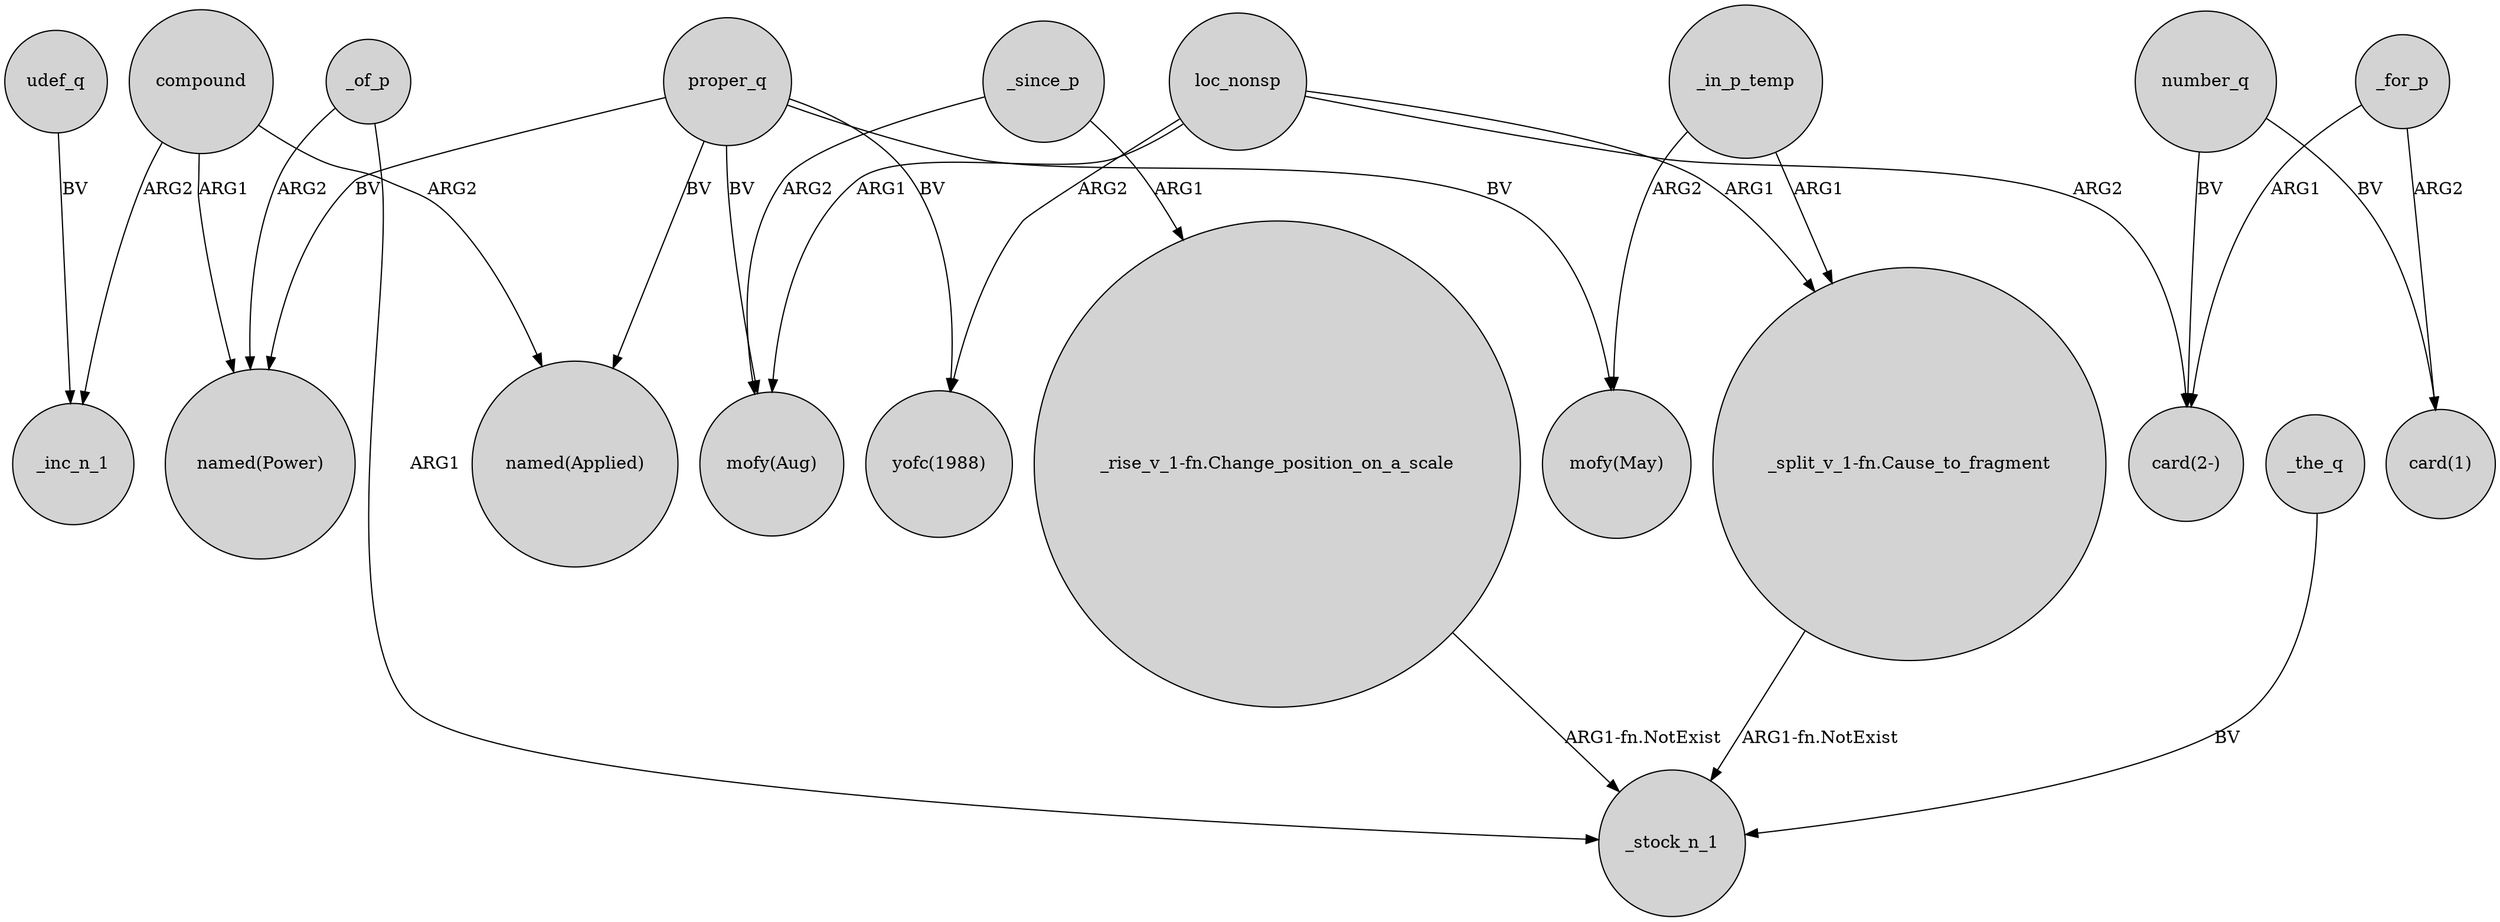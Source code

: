 digraph {
	node [shape=circle style=filled]
	compound -> "named(Power)" [label=ARG1]
	_since_p -> "mofy(Aug)" [label=ARG2]
	compound -> "named(Applied)" [label=ARG2]
	udef_q -> _inc_n_1 [label=BV]
	proper_q -> "named(Applied)" [label=BV]
	loc_nonsp -> "_split_v_1-fn.Cause_to_fragment" [label=ARG1]
	_the_q -> _stock_n_1 [label=BV]
	"_rise_v_1-fn.Change_position_on_a_scale" -> _stock_n_1 [label="ARG1-fn.NotExist"]
	_since_p -> "_rise_v_1-fn.Change_position_on_a_scale" [label=ARG1]
	_for_p -> "card(2-)" [label=ARG1]
	proper_q -> "mofy(May)" [label=BV]
	_of_p -> "named(Power)" [label=ARG2]
	loc_nonsp -> "mofy(Aug)" [label=ARG1]
	_in_p_temp -> "_split_v_1-fn.Cause_to_fragment" [label=ARG1]
	_in_p_temp -> "mofy(May)" [label=ARG2]
	number_q -> "card(2-)" [label=BV]
	_of_p -> _stock_n_1 [label=ARG1]
	"_split_v_1-fn.Cause_to_fragment" -> _stock_n_1 [label="ARG1-fn.NotExist"]
	proper_q -> "yofc(1988)" [label=BV]
	loc_nonsp -> "card(2-)" [label=ARG2]
	proper_q -> "mofy(Aug)" [label=BV]
	_for_p -> "card(1)" [label=ARG2]
	number_q -> "card(1)" [label=BV]
	proper_q -> "named(Power)" [label=BV]
	compound -> _inc_n_1 [label=ARG2]
	loc_nonsp -> "yofc(1988)" [label=ARG2]
}
